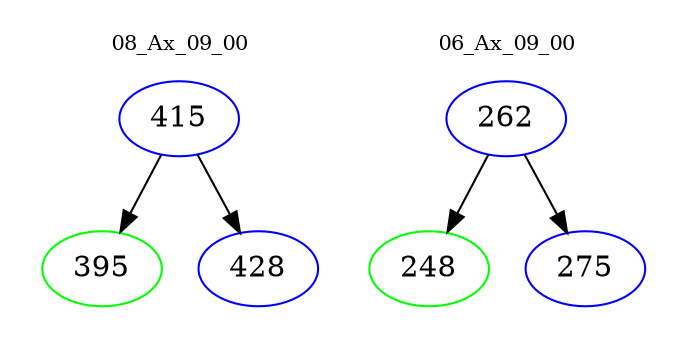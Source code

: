 digraph{
subgraph cluster_0 {
color = white
label = "08_Ax_09_00";
fontsize=10;
T0_415 [label="415", color="blue"]
T0_415 -> T0_395 [color="black"]
T0_395 [label="395", color="green"]
T0_415 -> T0_428 [color="black"]
T0_428 [label="428", color="blue"]
}
subgraph cluster_1 {
color = white
label = "06_Ax_09_00";
fontsize=10;
T1_262 [label="262", color="blue"]
T1_262 -> T1_248 [color="black"]
T1_248 [label="248", color="green"]
T1_262 -> T1_275 [color="black"]
T1_275 [label="275", color="blue"]
}
}
